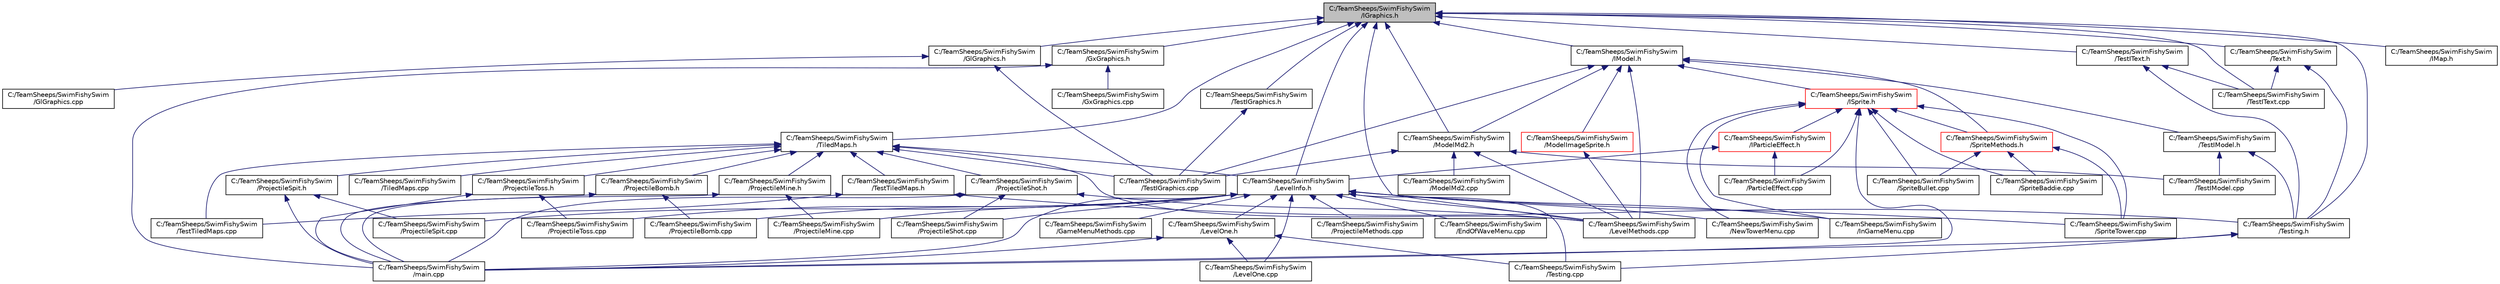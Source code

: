 digraph "C:/TeamSheeps/SwimFishySwim/IGraphics.h"
{
 // LATEX_PDF_SIZE
  edge [fontname="Helvetica",fontsize="10",labelfontname="Helvetica",labelfontsize="10"];
  node [fontname="Helvetica",fontsize="10",shape=record];
  Node1 [label="C:/TeamSheeps/SwimFishySwim\l/IGraphics.h",height=0.2,width=0.4,color="black", fillcolor="grey75", style="filled", fontcolor="black",tooltip=" "];
  Node1 -> Node2 [dir="back",color="midnightblue",fontsize="10",style="solid",fontname="Helvetica"];
  Node2 [label="C:/TeamSheeps/SwimFishySwim\l/GlGraphics.h",height=0.2,width=0.4,color="black", fillcolor="white", style="filled",URL="$_gl_graphics_8h.html",tooltip=" "];
  Node2 -> Node3 [dir="back",color="midnightblue",fontsize="10",style="solid",fontname="Helvetica"];
  Node3 [label="C:/TeamSheeps/SwimFishySwim\l/GlGraphics.cpp",height=0.2,width=0.4,color="black", fillcolor="white", style="filled",URL="$_gl_graphics_8cpp.html",tooltip=" "];
  Node2 -> Node4 [dir="back",color="midnightblue",fontsize="10",style="solid",fontname="Helvetica"];
  Node4 [label="C:/TeamSheeps/SwimFishySwim\l/TestIGraphics.cpp",height=0.2,width=0.4,color="black", fillcolor="white", style="filled",URL="$_test_i_graphics_8cpp.html",tooltip=" "];
  Node1 -> Node5 [dir="back",color="midnightblue",fontsize="10",style="solid",fontname="Helvetica"];
  Node5 [label="C:/TeamSheeps/SwimFishySwim\l/GxGraphics.h",height=0.2,width=0.4,color="black", fillcolor="white", style="filled",URL="$_gx_graphics_8h.html",tooltip=" "];
  Node5 -> Node6 [dir="back",color="midnightblue",fontsize="10",style="solid",fontname="Helvetica"];
  Node6 [label="C:/TeamSheeps/SwimFishySwim\l/GxGraphics.cpp",height=0.2,width=0.4,color="black", fillcolor="white", style="filled",URL="$_gx_graphics_8cpp.html",tooltip=" "];
  Node5 -> Node7 [dir="back",color="midnightblue",fontsize="10",style="solid",fontname="Helvetica"];
  Node7 [label="C:/TeamSheeps/SwimFishySwim\l/main.cpp",height=0.2,width=0.4,color="black", fillcolor="white", style="filled",URL="$main_8cpp.html",tooltip=" "];
  Node1 -> Node8 [dir="back",color="midnightblue",fontsize="10",style="solid",fontname="Helvetica"];
  Node8 [label="C:/TeamSheeps/SwimFishySwim\l/IMap.h",height=0.2,width=0.4,color="black", fillcolor="white", style="filled",URL="$_i_map_8h.html",tooltip=" "];
  Node1 -> Node9 [dir="back",color="midnightblue",fontsize="10",style="solid",fontname="Helvetica"];
  Node9 [label="C:/TeamSheeps/SwimFishySwim\l/IModel.h",height=0.2,width=0.4,color="black", fillcolor="white", style="filled",URL="$_i_model_8h.html",tooltip=" "];
  Node9 -> Node10 [dir="back",color="midnightblue",fontsize="10",style="solid",fontname="Helvetica"];
  Node10 [label="C:/TeamSheeps/SwimFishySwim\l/ISprite.h",height=0.2,width=0.4,color="red", fillcolor="white", style="filled",URL="$_i_sprite_8h.html",tooltip=" "];
  Node10 -> Node11 [dir="back",color="midnightblue",fontsize="10",style="solid",fontname="Helvetica"];
  Node11 [label="C:/TeamSheeps/SwimFishySwim\l/IParticleEffect.h",height=0.2,width=0.4,color="red", fillcolor="white", style="filled",URL="$_i_particle_effect_8h.html",tooltip=" "];
  Node11 -> Node12 [dir="back",color="midnightblue",fontsize="10",style="solid",fontname="Helvetica"];
  Node12 [label="C:/TeamSheeps/SwimFishySwim\l/LevelInfo.h",height=0.2,width=0.4,color="black", fillcolor="white", style="filled",URL="$_level_info_8h.html",tooltip=" "];
  Node12 -> Node13 [dir="back",color="midnightblue",fontsize="10",style="solid",fontname="Helvetica"];
  Node13 [label="C:/TeamSheeps/SwimFishySwim\l/EndOfWaveMenu.cpp",height=0.2,width=0.4,color="black", fillcolor="white", style="filled",URL="$_end_of_wave_menu_8cpp.html",tooltip=" "];
  Node12 -> Node14 [dir="back",color="midnightblue",fontsize="10",style="solid",fontname="Helvetica"];
  Node14 [label="C:/TeamSheeps/SwimFishySwim\l/GameMenuMethods.cpp",height=0.2,width=0.4,color="black", fillcolor="white", style="filled",URL="$_game_menu_methods_8cpp.html",tooltip=" "];
  Node12 -> Node15 [dir="back",color="midnightblue",fontsize="10",style="solid",fontname="Helvetica"];
  Node15 [label="C:/TeamSheeps/SwimFishySwim\l/InGameMenu.cpp",height=0.2,width=0.4,color="black", fillcolor="white", style="filled",URL="$_in_game_menu_8cpp.html",tooltip=" "];
  Node12 -> Node16 [dir="back",color="midnightblue",fontsize="10",style="solid",fontname="Helvetica"];
  Node16 [label="C:/TeamSheeps/SwimFishySwim\l/LevelMethods.cpp",height=0.2,width=0.4,color="black", fillcolor="white", style="filled",URL="$_level_methods_8cpp.html",tooltip=" "];
  Node12 -> Node17 [dir="back",color="midnightblue",fontsize="10",style="solid",fontname="Helvetica"];
  Node17 [label="C:/TeamSheeps/SwimFishySwim\l/LevelOne.cpp",height=0.2,width=0.4,color="black", fillcolor="white", style="filled",URL="$_level_one_8cpp.html",tooltip=" "];
  Node12 -> Node18 [dir="back",color="midnightblue",fontsize="10",style="solid",fontname="Helvetica"];
  Node18 [label="C:/TeamSheeps/SwimFishySwim\l/LevelOne.h",height=0.2,width=0.4,color="black", fillcolor="white", style="filled",URL="$_level_one_8h.html",tooltip=" "];
  Node18 -> Node17 [dir="back",color="midnightblue",fontsize="10",style="solid",fontname="Helvetica"];
  Node18 -> Node19 [dir="back",color="midnightblue",fontsize="10",style="solid",fontname="Helvetica"];
  Node19 [label="C:/TeamSheeps/SwimFishySwim\l/Testing.cpp",height=0.2,width=0.4,color="black", fillcolor="white", style="filled",URL="$_testing_8cpp.html",tooltip=" "];
  Node18 -> Node7 [dir="back",color="midnightblue",fontsize="10",style="solid",fontname="Helvetica"];
  Node12 -> Node20 [dir="back",color="midnightblue",fontsize="10",style="solid",fontname="Helvetica"];
  Node20 [label="C:/TeamSheeps/SwimFishySwim\l/NewTowerMenu.cpp",height=0.2,width=0.4,color="black", fillcolor="white", style="filled",URL="$_new_tower_menu_8cpp.html",tooltip=" "];
  Node12 -> Node21 [dir="back",color="midnightblue",fontsize="10",style="solid",fontname="Helvetica"];
  Node21 [label="C:/TeamSheeps/SwimFishySwim\l/ProjectileBomb.cpp",height=0.2,width=0.4,color="black", fillcolor="white", style="filled",URL="$_projectile_bomb_8cpp.html",tooltip=" "];
  Node12 -> Node22 [dir="back",color="midnightblue",fontsize="10",style="solid",fontname="Helvetica"];
  Node22 [label="C:/TeamSheeps/SwimFishySwim\l/ProjectileMethods.cpp",height=0.2,width=0.4,color="black", fillcolor="white", style="filled",URL="$_projectile_methods_8cpp.html",tooltip=" "];
  Node12 -> Node23 [dir="back",color="midnightblue",fontsize="10",style="solid",fontname="Helvetica"];
  Node23 [label="C:/TeamSheeps/SwimFishySwim\l/ProjectileMine.cpp",height=0.2,width=0.4,color="black", fillcolor="white", style="filled",URL="$_projectile_mine_8cpp.html",tooltip=" "];
  Node12 -> Node24 [dir="back",color="midnightblue",fontsize="10",style="solid",fontname="Helvetica"];
  Node24 [label="C:/TeamSheeps/SwimFishySwim\l/ProjectileShot.cpp",height=0.2,width=0.4,color="black", fillcolor="white", style="filled",URL="$_projectile_shot_8cpp.html",tooltip=" "];
  Node12 -> Node25 [dir="back",color="midnightblue",fontsize="10",style="solid",fontname="Helvetica"];
  Node25 [label="C:/TeamSheeps/SwimFishySwim\l/ProjectileSpit.cpp",height=0.2,width=0.4,color="black", fillcolor="white", style="filled",URL="$_projectile_spit_8cpp.html",tooltip=" "];
  Node12 -> Node26 [dir="back",color="midnightblue",fontsize="10",style="solid",fontname="Helvetica"];
  Node26 [label="C:/TeamSheeps/SwimFishySwim\l/ProjectileToss.cpp",height=0.2,width=0.4,color="black", fillcolor="white", style="filled",URL="$_projectile_toss_8cpp.html",tooltip=" "];
  Node12 -> Node27 [dir="back",color="midnightblue",fontsize="10",style="solid",fontname="Helvetica"];
  Node27 [label="C:/TeamSheeps/SwimFishySwim\l/SpriteTower.cpp",height=0.2,width=0.4,color="black", fillcolor="white", style="filled",URL="$_sprite_tower_8cpp.html",tooltip=" "];
  Node12 -> Node19 [dir="back",color="midnightblue",fontsize="10",style="solid",fontname="Helvetica"];
  Node12 -> Node7 [dir="back",color="midnightblue",fontsize="10",style="solid",fontname="Helvetica"];
  Node11 -> Node28 [dir="back",color="midnightblue",fontsize="10",style="solid",fontname="Helvetica"];
  Node28 [label="C:/TeamSheeps/SwimFishySwim\l/ParticleEffect.cpp",height=0.2,width=0.4,color="black", fillcolor="white", style="filled",URL="$_particle_effect_8cpp.html",tooltip=" "];
  Node10 -> Node15 [dir="back",color="midnightblue",fontsize="10",style="solid",fontname="Helvetica"];
  Node10 -> Node20 [dir="back",color="midnightblue",fontsize="10",style="solid",fontname="Helvetica"];
  Node10 -> Node28 [dir="back",color="midnightblue",fontsize="10",style="solid",fontname="Helvetica"];
  Node10 -> Node30 [dir="back",color="midnightblue",fontsize="10",style="solid",fontname="Helvetica"];
  Node30 [label="C:/TeamSheeps/SwimFishySwim\l/SpriteBaddie.cpp",height=0.2,width=0.4,color="black", fillcolor="white", style="filled",URL="$_sprite_baddie_8cpp.html",tooltip=" "];
  Node10 -> Node31 [dir="back",color="midnightblue",fontsize="10",style="solid",fontname="Helvetica"];
  Node31 [label="C:/TeamSheeps/SwimFishySwim\l/SpriteBullet.cpp",height=0.2,width=0.4,color="black", fillcolor="white", style="filled",URL="$_sprite_bullet_8cpp.html",tooltip=" "];
  Node10 -> Node36 [dir="back",color="midnightblue",fontsize="10",style="solid",fontname="Helvetica"];
  Node36 [label="C:/TeamSheeps/SwimFishySwim\l/SpriteMethods.h",height=0.2,width=0.4,color="red", fillcolor="white", style="filled",URL="$_sprite_methods_8h.html",tooltip=" "];
  Node36 -> Node30 [dir="back",color="midnightblue",fontsize="10",style="solid",fontname="Helvetica"];
  Node36 -> Node31 [dir="back",color="midnightblue",fontsize="10",style="solid",fontname="Helvetica"];
  Node36 -> Node27 [dir="back",color="midnightblue",fontsize="10",style="solid",fontname="Helvetica"];
  Node10 -> Node27 [dir="back",color="midnightblue",fontsize="10",style="solid",fontname="Helvetica"];
  Node10 -> Node7 [dir="back",color="midnightblue",fontsize="10",style="solid",fontname="Helvetica"];
  Node9 -> Node16 [dir="back",color="midnightblue",fontsize="10",style="solid",fontname="Helvetica"];
  Node9 -> Node46 [dir="back",color="midnightblue",fontsize="10",style="solid",fontname="Helvetica"];
  Node46 [label="C:/TeamSheeps/SwimFishySwim\l/ModelImageSprite.h",height=0.2,width=0.4,color="red", fillcolor="white", style="filled",URL="$_model_image_sprite_8h.html",tooltip=" "];
  Node46 -> Node16 [dir="back",color="midnightblue",fontsize="10",style="solid",fontname="Helvetica"];
  Node9 -> Node48 [dir="back",color="midnightblue",fontsize="10",style="solid",fontname="Helvetica"];
  Node48 [label="C:/TeamSheeps/SwimFishySwim\l/ModelMd2.h",height=0.2,width=0.4,color="black", fillcolor="white", style="filled",URL="$_model_md2_8h.html",tooltip=" "];
  Node48 -> Node16 [dir="back",color="midnightblue",fontsize="10",style="solid",fontname="Helvetica"];
  Node48 -> Node49 [dir="back",color="midnightblue",fontsize="10",style="solid",fontname="Helvetica"];
  Node49 [label="C:/TeamSheeps/SwimFishySwim\l/ModelMd2.cpp",height=0.2,width=0.4,color="black", fillcolor="white", style="filled",URL="$_model_md2_8cpp.html",tooltip=" "];
  Node48 -> Node4 [dir="back",color="midnightblue",fontsize="10",style="solid",fontname="Helvetica"];
  Node48 -> Node50 [dir="back",color="midnightblue",fontsize="10",style="solid",fontname="Helvetica"];
  Node50 [label="C:/TeamSheeps/SwimFishySwim\l/TestIModel.cpp",height=0.2,width=0.4,color="black", fillcolor="white", style="filled",URL="$_test_i_model_8cpp.html",tooltip=" "];
  Node9 -> Node36 [dir="back",color="midnightblue",fontsize="10",style="solid",fontname="Helvetica"];
  Node9 -> Node4 [dir="back",color="midnightblue",fontsize="10",style="solid",fontname="Helvetica"];
  Node9 -> Node51 [dir="back",color="midnightblue",fontsize="10",style="solid",fontname="Helvetica"];
  Node51 [label="C:/TeamSheeps/SwimFishySwim\l/TestIModel.h",height=0.2,width=0.4,color="black", fillcolor="white", style="filled",URL="$_test_i_model_8h.html",tooltip=" "];
  Node51 -> Node50 [dir="back",color="midnightblue",fontsize="10",style="solid",fontname="Helvetica"];
  Node51 -> Node52 [dir="back",color="midnightblue",fontsize="10",style="solid",fontname="Helvetica"];
  Node52 [label="C:/TeamSheeps/SwimFishySwim\l/Testing.h",height=0.2,width=0.4,color="black", fillcolor="white", style="filled",URL="$_testing_8h.html",tooltip=" "];
  Node52 -> Node19 [dir="back",color="midnightblue",fontsize="10",style="solid",fontname="Helvetica"];
  Node52 -> Node7 [dir="back",color="midnightblue",fontsize="10",style="solid",fontname="Helvetica"];
  Node1 -> Node12 [dir="back",color="midnightblue",fontsize="10",style="solid",fontname="Helvetica"];
  Node1 -> Node16 [dir="back",color="midnightblue",fontsize="10",style="solid",fontname="Helvetica"];
  Node1 -> Node48 [dir="back",color="midnightblue",fontsize="10",style="solid",fontname="Helvetica"];
  Node1 -> Node53 [dir="back",color="midnightblue",fontsize="10",style="solid",fontname="Helvetica"];
  Node53 [label="C:/TeamSheeps/SwimFishySwim\l/TestIGraphics.h",height=0.2,width=0.4,color="black", fillcolor="white", style="filled",URL="$_test_i_graphics_8h.html",tooltip=" "];
  Node53 -> Node4 [dir="back",color="midnightblue",fontsize="10",style="solid",fontname="Helvetica"];
  Node1 -> Node54 [dir="back",color="midnightblue",fontsize="10",style="solid",fontname="Helvetica"];
  Node54 [label="C:/TeamSheeps/SwimFishySwim\l/TestIText.cpp",height=0.2,width=0.4,color="black", fillcolor="white", style="filled",URL="$_test_i_text_8cpp.html",tooltip=" "];
  Node1 -> Node55 [dir="back",color="midnightblue",fontsize="10",style="solid",fontname="Helvetica"];
  Node55 [label="C:/TeamSheeps/SwimFishySwim\l/TestIText.h",height=0.2,width=0.4,color="black", fillcolor="white", style="filled",URL="$_test_i_text_8h.html",tooltip=" "];
  Node55 -> Node54 [dir="back",color="midnightblue",fontsize="10",style="solid",fontname="Helvetica"];
  Node55 -> Node52 [dir="back",color="midnightblue",fontsize="10",style="solid",fontname="Helvetica"];
  Node1 -> Node52 [dir="back",color="midnightblue",fontsize="10",style="solid",fontname="Helvetica"];
  Node1 -> Node56 [dir="back",color="midnightblue",fontsize="10",style="solid",fontname="Helvetica"];
  Node56 [label="C:/TeamSheeps/SwimFishySwim\l/Text.h",height=0.2,width=0.4,color="black", fillcolor="white", style="filled",URL="$_text_8h.html",tooltip=" "];
  Node56 -> Node54 [dir="back",color="midnightblue",fontsize="10",style="solid",fontname="Helvetica"];
  Node56 -> Node52 [dir="back",color="midnightblue",fontsize="10",style="solid",fontname="Helvetica"];
  Node1 -> Node57 [dir="back",color="midnightblue",fontsize="10",style="solid",fontname="Helvetica"];
  Node57 [label="C:/TeamSheeps/SwimFishySwim\l/TiledMaps.h",height=0.2,width=0.4,color="black", fillcolor="white", style="filled",URL="$_tiled_maps_8h.html",tooltip=" "];
  Node57 -> Node12 [dir="back",color="midnightblue",fontsize="10",style="solid",fontname="Helvetica"];
  Node57 -> Node16 [dir="back",color="midnightblue",fontsize="10",style="solid",fontname="Helvetica"];
  Node57 -> Node58 [dir="back",color="midnightblue",fontsize="10",style="solid",fontname="Helvetica"];
  Node58 [label="C:/TeamSheeps/SwimFishySwim\l/ProjectileBomb.h",height=0.2,width=0.4,color="black", fillcolor="white", style="filled",URL="$_projectile_bomb_8h.html",tooltip=" "];
  Node58 -> Node21 [dir="back",color="midnightblue",fontsize="10",style="solid",fontname="Helvetica"];
  Node58 -> Node7 [dir="back",color="midnightblue",fontsize="10",style="solid",fontname="Helvetica"];
  Node57 -> Node59 [dir="back",color="midnightblue",fontsize="10",style="solid",fontname="Helvetica"];
  Node59 [label="C:/TeamSheeps/SwimFishySwim\l/ProjectileMine.h",height=0.2,width=0.4,color="black", fillcolor="white", style="filled",URL="$_projectile_mine_8h.html",tooltip=" "];
  Node59 -> Node23 [dir="back",color="midnightblue",fontsize="10",style="solid",fontname="Helvetica"];
  Node59 -> Node7 [dir="back",color="midnightblue",fontsize="10",style="solid",fontname="Helvetica"];
  Node57 -> Node60 [dir="back",color="midnightblue",fontsize="10",style="solid",fontname="Helvetica"];
  Node60 [label="C:/TeamSheeps/SwimFishySwim\l/ProjectileShot.h",height=0.2,width=0.4,color="black", fillcolor="white", style="filled",URL="$_projectile_shot_8h.html",tooltip=" "];
  Node60 -> Node16 [dir="back",color="midnightblue",fontsize="10",style="solid",fontname="Helvetica"];
  Node60 -> Node24 [dir="back",color="midnightblue",fontsize="10",style="solid",fontname="Helvetica"];
  Node60 -> Node7 [dir="back",color="midnightblue",fontsize="10",style="solid",fontname="Helvetica"];
  Node57 -> Node61 [dir="back",color="midnightblue",fontsize="10",style="solid",fontname="Helvetica"];
  Node61 [label="C:/TeamSheeps/SwimFishySwim\l/ProjectileSpit.h",height=0.2,width=0.4,color="black", fillcolor="white", style="filled",URL="$_projectile_spit_8h.html",tooltip=" "];
  Node61 -> Node25 [dir="back",color="midnightblue",fontsize="10",style="solid",fontname="Helvetica"];
  Node61 -> Node7 [dir="back",color="midnightblue",fontsize="10",style="solid",fontname="Helvetica"];
  Node57 -> Node62 [dir="back",color="midnightblue",fontsize="10",style="solid",fontname="Helvetica"];
  Node62 [label="C:/TeamSheeps/SwimFishySwim\l/ProjectileToss.h",height=0.2,width=0.4,color="black", fillcolor="white", style="filled",URL="$_projectile_toss_8h.html",tooltip=" "];
  Node62 -> Node26 [dir="back",color="midnightblue",fontsize="10",style="solid",fontname="Helvetica"];
  Node62 -> Node7 [dir="back",color="midnightblue",fontsize="10",style="solid",fontname="Helvetica"];
  Node57 -> Node4 [dir="back",color="midnightblue",fontsize="10",style="solid",fontname="Helvetica"];
  Node57 -> Node63 [dir="back",color="midnightblue",fontsize="10",style="solid",fontname="Helvetica"];
  Node63 [label="C:/TeamSheeps/SwimFishySwim\l/TestTiledMaps.cpp",height=0.2,width=0.4,color="black", fillcolor="white", style="filled",URL="$_test_tiled_maps_8cpp.html",tooltip=" "];
  Node57 -> Node64 [dir="back",color="midnightblue",fontsize="10",style="solid",fontname="Helvetica"];
  Node64 [label="C:/TeamSheeps/SwimFishySwim\l/TestTiledMaps.h",height=0.2,width=0.4,color="black", fillcolor="white", style="filled",URL="$_test_tiled_maps_8h.html",tooltip=" "];
  Node64 -> Node63 [dir="back",color="midnightblue",fontsize="10",style="solid",fontname="Helvetica"];
  Node64 -> Node52 [dir="back",color="midnightblue",fontsize="10",style="solid",fontname="Helvetica"];
  Node57 -> Node65 [dir="back",color="midnightblue",fontsize="10",style="solid",fontname="Helvetica"];
  Node65 [label="C:/TeamSheeps/SwimFishySwim\l/TiledMaps.cpp",height=0.2,width=0.4,color="black", fillcolor="white", style="filled",URL="$_tiled_maps_8cpp.html",tooltip=" "];
}
